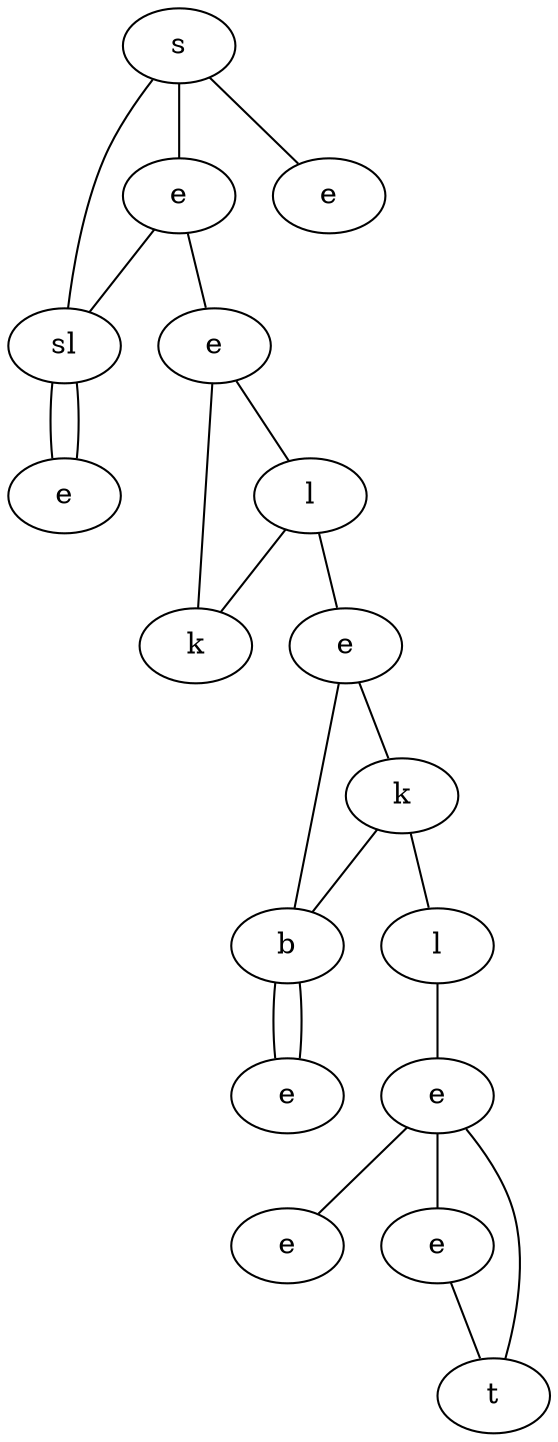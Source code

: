 graph {
fNOH[label="s"]
cRpX[label="e"]
SFYU[label="sl"]
qzeR[label="e"]
NTeW[label="e"]
TlPE[label="e"]
HYjq[label="l"]
UOJH[label="k"]
qRas[label="e"]
xnVb[label="k"]
NDGm[label="b"]
yBnd[label="l"]
rjmB[label="e"]
Nkug[label="e"]
UwVe[label="e"]
cmKh[label="e"]
srbN[label="t"]
fNOH -- cRpX
fNOH -- SFYU
fNOH -- qzeR
cRpX -- NTeW
cRpX -- SFYU
SFYU -- TlPE
NTeW -- HYjq
NTeW -- UOJH
SFYU -- TlPE
HYjq -- qRas
HYjq -- UOJH
qRas -- xnVb
qRas -- NDGm
xnVb -- NDGm
xnVb -- yBnd
NDGm -- rjmB
NDGm -- rjmB
yBnd -- Nkug
Nkug -- UwVe
Nkug -- cmKh
Nkug -- srbN
cmKh -- srbN
}